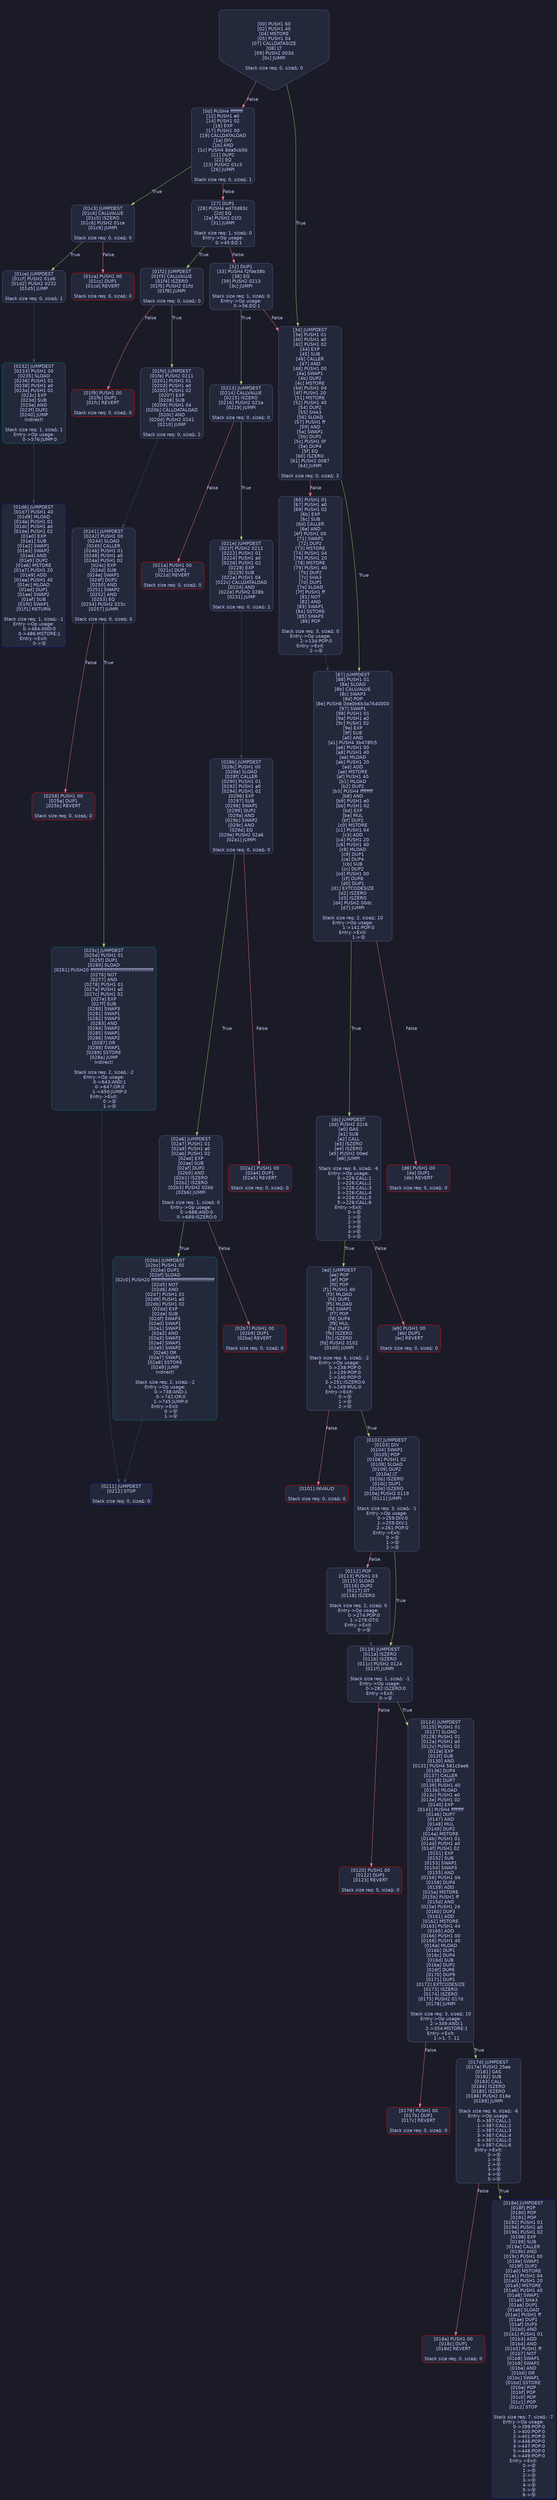 digraph G {
    node [shape=box, style="filled, rounded", color="#565f89", fontcolor="#c0caf5", fontname="Helvetica", fillcolor="#24283b"];
    edge [color="#414868", fontcolor="#c0caf5", fontname="Helvetica"];
    bgcolor="#1a1b26";
    0 [ label = "[00] PUSH1 60
[02] PUSH1 40
[04] MSTORE
[05] PUSH1 04
[07] CALLDATASIZE
[08] LT
[09] PUSH2 003d
[0c] JUMPI

Stack size req: 0, sizeΔ: 0
" shape = invhouse]
    1 [ label = "[0d] PUSH4 ffffffff
[12] PUSH1 e0
[14] PUSH1 02
[16] EXP
[17] PUSH1 00
[19] CALLDATALOAD
[1a] DIV
[1b] AND
[1c] PUSH4 8da5cb5b
[21] DUP2
[22] EQ
[23] PUSH2 01c3
[26] JUMPI

Stack size req: 0, sizeΔ: 1
"]
    2 [ label = "[27] DUP1
[28] PUSH4 ed70d83c
[2d] EQ
[2e] PUSH2 01f2
[31] JUMPI

Stack size req: 1, sizeΔ: 0
Entry->Op usage:
	0->45:EQ:1
"]
    3 [ label = "[32] DUP1
[33] PUSH4 f2fde38b
[38] EQ
[39] PUSH2 0213
[3c] JUMPI

Stack size req: 1, sizeΔ: 0
Entry->Op usage:
	0->56:EQ:1
"]
    4 [ label = "[3d] JUMPDEST
[3e] PUSH1 01
[40] PUSH1 a0
[42] PUSH1 02
[44] EXP
[45] SUB
[46] CALLER
[47] AND
[48] PUSH1 00
[4a] SWAP1
[4b] DUP2
[4c] MSTORE
[4d] PUSH1 04
[4f] PUSH1 20
[51] MSTORE
[52] PUSH1 40
[54] DUP2
[55] SHA3
[56] SLOAD
[57] PUSH1 ff
[59] AND
[5a] SWAP1
[5b] DUP1
[5c] PUSH1 0f
[5e] DUP4
[5f] EQ
[60] ISZERO
[61] PUSH2 0087
[64] JUMPI

Stack size req: 0, sizeΔ: 3
"]
    5 [ label = "[65] PUSH1 01
[67] PUSH1 a0
[69] PUSH1 02
[6b] EXP
[6c] SUB
[6d] CALLER
[6e] AND
[6f] PUSH1 00
[71] SWAP1
[72] DUP2
[73] MSTORE
[74] PUSH1 04
[76] PUSH1 20
[78] MSTORE
[79] PUSH1 40
[7b] DUP2
[7c] SHA3
[7d] DUP1
[7e] SLOAD
[7f] PUSH1 ff
[81] NOT
[82] AND
[83] SWAP1
[84] SSTORE
[85] SWAP3
[86] POP

Stack size req: 3, sizeΔ: 0
Entry->Op usage:
	2->134:POP:0
Entry->Exit:
	2->😵
"]
    6 [ label = "[87] JUMPDEST
[88] PUSH1 01
[8a] SLOAD
[8b] CALLVALUE
[8c] SWAP3
[8d] POP
[8e] PUSH8 0de0b6b3a7640000
[97] SWAP1
[98] PUSH1 01
[9a] PUSH1 a0
[9c] PUSH1 02
[9e] EXP
[9f] SUB
[a0] AND
[a1] PUSH4 3b478fc5
[a6] PUSH1 00
[a8] PUSH1 40
[aa] MLOAD
[ab] PUSH1 20
[ad] ADD
[ae] MSTORE
[af] PUSH1 40
[b1] MLOAD
[b2] DUP2
[b3] PUSH4 ffffffff
[b8] AND
[b9] PUSH1 e0
[bb] PUSH1 02
[bd] EXP
[be] MUL
[bf] DUP2
[c0] MSTORE
[c1] PUSH1 04
[c3] ADD
[c4] PUSH1 20
[c6] PUSH1 40
[c8] MLOAD
[c9] DUP1
[ca] DUP4
[cb] SUB
[cc] DUP2
[cd] PUSH1 00
[cf] DUP8
[d0] DUP1
[d1] EXTCODESIZE
[d2] ISZERO
[d3] ISZERO
[d4] PUSH2 00dc
[d7] JUMPI

Stack size req: 2, sizeΔ: 10
Entry->Op usage:
	1->141:POP:0
Entry->Exit:
	1->😵
"]
    7 [ label = "[d8] PUSH1 00
[da] DUP1
[db] REVERT

Stack size req: 0, sizeΔ: 0
" color = "red"]
    8 [ label = "[dc] JUMPDEST
[dd] PUSH2 02c6
[e0] GAS
[e1] SUB
[e2] CALL
[e3] ISZERO
[e4] ISZERO
[e5] PUSH2 00ed
[e8] JUMPI

Stack size req: 6, sizeΔ: -6
Entry->Op usage:
	0->226:CALL:1
	1->226:CALL:2
	2->226:CALL:3
	3->226:CALL:4
	4->226:CALL:5
	5->226:CALL:6
Entry->Exit:
	0->😵
	1->😵
	2->😵
	3->😵
	4->😵
	5->😵
"]
    9 [ label = "[e9] PUSH1 00
[eb] DUP1
[ec] REVERT

Stack size req: 0, sizeΔ: 0
" color = "red"]
    10 [ label = "[ed] JUMPDEST
[ee] POP
[ef] POP
[f0] POP
[f1] PUSH1 40
[f3] MLOAD
[f4] DUP1
[f5] MLOAD
[f6] SWAP1
[f7] POP
[f8] DUP4
[f9] MUL
[fa] DUP2
[fb] ISZERO
[fc] ISZERO
[fd] PUSH2 0102
[0100] JUMPI

Stack size req: 6, sizeΔ: -2
Entry->Op usage:
	0->238:POP:0
	1->239:POP:0
	2->240:POP:0
	3->251:ISZERO:0
	5->249:MUL:0
Entry->Exit:
	0->😵
	1->😵
	2->😵
"]
    11 [ label = "[0101] INVALID

Stack size req: 0, sizeΔ: 0
" color = "red"]
    12 [ label = "[0102] JUMPDEST
[0103] DIV
[0104] SWAP1
[0105] POP
[0106] PUSH1 02
[0108] SLOAD
[0109] DUP2
[010a] LT
[010b] ISZERO
[010c] DUP1
[010d] ISZERO
[010e] PUSH2 0119
[0111] JUMPI

Stack size req: 3, sizeΔ: -1
Entry->Op usage:
	0->259:DIV:0
	1->259:DIV:1
	2->261:POP:0
Entry->Exit:
	0->😵
	1->😵
	2->😵
"]
    13 [ label = "[0112] POP
[0113] PUSH1 03
[0115] SLOAD
[0116] DUP2
[0117] GT
[0118] ISZERO

Stack size req: 2, sizeΔ: 0
Entry->Op usage:
	0->274:POP:0
	1->279:GT:0
Entry->Exit:
	0->😵
"]
    14 [ label = "[0119] JUMPDEST
[011a] ISZERO
[011b] ISZERO
[011c] PUSH2 0124
[011f] JUMPI

Stack size req: 1, sizeΔ: -1
Entry->Op usage:
	0->282:ISZERO:0
Entry->Exit:
	0->😵
"]
    15 [ label = "[0120] PUSH1 00
[0122] DUP1
[0123] REVERT

Stack size req: 0, sizeΔ: 0
" color = "red"]
    16 [ label = "[0124] JUMPDEST
[0125] PUSH1 01
[0127] SLOAD
[0128] PUSH1 01
[012a] PUSH1 a0
[012c] PUSH1 02
[012e] EXP
[012f] SUB
[0130] AND
[0131] PUSH4 581c5ae6
[0136] DUP4
[0137] CALLER
[0138] DUP7
[0139] PUSH1 40
[013b] MLOAD
[013c] PUSH1 e0
[013e] PUSH1 02
[0140] EXP
[0141] PUSH4 ffffffff
[0146] DUP7
[0147] AND
[0148] MUL
[0149] DUP2
[014a] MSTORE
[014b] PUSH1 01
[014d] PUSH1 a0
[014f] PUSH1 02
[0151] EXP
[0152] SUB
[0153] SWAP1
[0154] SWAP3
[0155] AND
[0156] PUSH1 04
[0158] DUP4
[0159] ADD
[015a] MSTORE
[015b] PUSH1 ff
[015d] AND
[015e] PUSH1 24
[0160] DUP3
[0161] ADD
[0162] MSTORE
[0163] PUSH1 44
[0165] ADD
[0166] PUSH1 00
[0168] PUSH1 40
[016a] MLOAD
[016b] DUP1
[016c] DUP4
[016d] SUB
[016e] DUP2
[016f] DUP6
[0170] DUP9
[0171] DUP1
[0172] EXTCODESIZE
[0173] ISZERO
[0174] ISZERO
[0175] PUSH2 017d
[0178] JUMPI

Stack size req: 3, sizeΔ: 10
Entry->Op usage:
	2->349:AND:1
	2->354:MSTORE:1
Entry->Exit:
	1->1, 7, 11
"]
    17 [ label = "[0179] PUSH1 00
[017b] DUP1
[017c] REVERT

Stack size req: 0, sizeΔ: 0
" color = "red"]
    18 [ label = "[017d] JUMPDEST
[017e] PUSH2 25ee
[0181] GAS
[0182] SUB
[0183] CALL
[0184] ISZERO
[0185] ISZERO
[0186] PUSH2 018e
[0189] JUMPI

Stack size req: 6, sizeΔ: -6
Entry->Op usage:
	0->387:CALL:1
	1->387:CALL:2
	2->387:CALL:3
	3->387:CALL:4
	4->387:CALL:5
	5->387:CALL:6
Entry->Exit:
	0->😵
	1->😵
	2->😵
	3->😵
	4->😵
	5->😵
"]
    19 [ label = "[018a] PUSH1 00
[018c] DUP1
[018d] REVERT

Stack size req: 0, sizeΔ: 0
" color = "red"]
    20 [ label = "[018e] JUMPDEST
[018f] POP
[0190] POP
[0191] POP
[0192] PUSH1 01
[0194] PUSH1 a0
[0196] PUSH1 02
[0198] EXP
[0199] SUB
[019a] CALLER
[019b] AND
[019c] PUSH1 00
[019e] SWAP1
[019f] DUP2
[01a0] MSTORE
[01a1] PUSH1 04
[01a3] PUSH1 20
[01a5] MSTORE
[01a6] PUSH1 40
[01a8] SWAP1
[01a9] SHA3
[01aa] DUP1
[01ab] SLOAD
[01ac] PUSH1 ff
[01ae] DUP1
[01af] DUP3
[01b0] AND
[01b1] PUSH1 01
[01b3] ADD
[01b4] AND
[01b5] PUSH1 ff
[01b7] NOT
[01b8] SWAP1
[01b9] SWAP2
[01ba] AND
[01bb] OR
[01bc] SWAP1
[01bd] SSTORE
[01be] POP
[01bf] POP
[01c0] POP
[01c1] POP
[01c2] STOP

Stack size req: 7, sizeΔ: -7
Entry->Op usage:
	0->399:POP:0
	1->400:POP:0
	2->401:POP:0
	3->446:POP:0
	4->447:POP:0
	5->448:POP:0
	6->449:POP:0
Entry->Exit:
	0->😵
	1->😵
	2->😵
	3->😵
	4->😵
	5->😵
	6->😵
" color = "darkblue"]
    21 [ label = "[01c3] JUMPDEST
[01c4] CALLVALUE
[01c5] ISZERO
[01c6] PUSH2 01ce
[01c9] JUMPI

Stack size req: 0, sizeΔ: 0
"]
    22 [ label = "[01ca] PUSH1 00
[01cc] DUP1
[01cd] REVERT

Stack size req: 0, sizeΔ: 0
" color = "red"]
    23 [ label = "[01ce] JUMPDEST
[01cf] PUSH2 01d6
[01d2] PUSH2 0232
[01d5] JUMP

Stack size req: 0, sizeΔ: 1
"]
    24 [ label = "[01d6] JUMPDEST
[01d7] PUSH1 40
[01d9] MLOAD
[01da] PUSH1 01
[01dc] PUSH1 a0
[01de] PUSH1 02
[01e0] EXP
[01e1] SUB
[01e2] SWAP1
[01e3] SWAP2
[01e4] AND
[01e5] DUP2
[01e6] MSTORE
[01e7] PUSH1 20
[01e9] ADD
[01ea] PUSH1 40
[01ec] MLOAD
[01ed] DUP1
[01ee] SWAP2
[01ef] SUB
[01f0] SWAP1
[01f1] RETURN

Stack size req: 1, sizeΔ: -1
Entry->Op usage:
	0->484:AND:0
	0->486:MSTORE:1
Entry->Exit:
	0->😵
" color = "darkblue"]
    25 [ label = "[01f2] JUMPDEST
[01f3] CALLVALUE
[01f4] ISZERO
[01f5] PUSH2 01fd
[01f8] JUMPI

Stack size req: 0, sizeΔ: 0
"]
    26 [ label = "[01f9] PUSH1 00
[01fb] DUP1
[01fc] REVERT

Stack size req: 0, sizeΔ: 0
" color = "red"]
    27 [ label = "[01fd] JUMPDEST
[01fe] PUSH2 0211
[0201] PUSH1 01
[0203] PUSH1 a0
[0205] PUSH1 02
[0207] EXP
[0208] SUB
[0209] PUSH1 04
[020b] CALLDATALOAD
[020c] AND
[020d] PUSH2 0241
[0210] JUMP

Stack size req: 0, sizeΔ: 2
"]
    28 [ label = "[0211] JUMPDEST
[0212] STOP

Stack size req: 0, sizeΔ: 0
" color = "darkblue"]
    29 [ label = "[0213] JUMPDEST
[0214] CALLVALUE
[0215] ISZERO
[0216] PUSH2 021e
[0219] JUMPI

Stack size req: 0, sizeΔ: 0
"]
    30 [ label = "[021a] PUSH1 00
[021c] DUP1
[021d] REVERT

Stack size req: 0, sizeΔ: 0
" color = "red"]
    31 [ label = "[021e] JUMPDEST
[021f] PUSH2 0211
[0222] PUSH1 01
[0224] PUSH1 a0
[0226] PUSH1 02
[0228] EXP
[0229] SUB
[022a] PUSH1 04
[022c] CALLDATALOAD
[022d] AND
[022e] PUSH2 028b
[0231] JUMP

Stack size req: 0, sizeΔ: 2
"]
    32 [ label = "[0232] JUMPDEST
[0233] PUSH1 00
[0235] SLOAD
[0236] PUSH1 01
[0238] PUSH1 a0
[023a] PUSH1 02
[023c] EXP
[023d] SUB
[023e] AND
[023f] DUP2
[0240] JUMP
Indirect!

Stack size req: 1, sizeΔ: 1
Entry->Op usage:
	0->576:JUMP:0
" color = "teal"]
    33 [ label = "[0241] JUMPDEST
[0242] PUSH1 00
[0244] SLOAD
[0245] CALLER
[0246] PUSH1 01
[0248] PUSH1 a0
[024a] PUSH1 02
[024c] EXP
[024d] SUB
[024e] SWAP1
[024f] DUP2
[0250] AND
[0251] SWAP2
[0252] AND
[0253] EQ
[0254] PUSH2 025c
[0257] JUMPI

Stack size req: 0, sizeΔ: 0
"]
    34 [ label = "[0258] PUSH1 00
[025a] DUP1
[025b] REVERT

Stack size req: 0, sizeΔ: 0
" color = "red"]
    35 [ label = "[025c] JUMPDEST
[025d] PUSH1 01
[025f] DUP1
[0260] SLOAD
[0261] PUSH20 ffffffffffffffffffffffffffffffffffffffff
[0276] NOT
[0277] AND
[0278] PUSH1 01
[027a] PUSH1 a0
[027c] PUSH1 02
[027e] EXP
[027f] SUB
[0280] SWAP3
[0281] SWAP1
[0282] SWAP3
[0283] AND
[0284] SWAP2
[0285] SWAP1
[0286] SWAP2
[0287] OR
[0288] SWAP1
[0289] SSTORE
[028a] JUMP
Indirect!

Stack size req: 2, sizeΔ: -2
Entry->Op usage:
	0->643:AND:1
	0->647:OR:0
	1->650:JUMP:0
Entry->Exit:
	0->😵
	1->😵
" color = "teal"]
    36 [ label = "[028b] JUMPDEST
[028c] PUSH1 00
[028e] SLOAD
[028f] CALLER
[0290] PUSH1 01
[0292] PUSH1 a0
[0294] PUSH1 02
[0296] EXP
[0297] SUB
[0298] SWAP1
[0299] DUP2
[029a] AND
[029b] SWAP2
[029c] AND
[029d] EQ
[029e] PUSH2 02a6
[02a1] JUMPI

Stack size req: 0, sizeΔ: 0
"]
    37 [ label = "[02a2] PUSH1 00
[02a4] DUP1
[02a5] REVERT

Stack size req: 0, sizeΔ: 0
" color = "red"]
    38 [ label = "[02a6] JUMPDEST
[02a7] PUSH1 01
[02a9] PUSH1 a0
[02ab] PUSH1 02
[02ad] EXP
[02ae] SUB
[02af] DUP2
[02b0] AND
[02b1] ISZERO
[02b2] ISZERO
[02b3] PUSH2 02bb
[02b6] JUMPI

Stack size req: 1, sizeΔ: 0
Entry->Op usage:
	0->688:AND:0
	0->689:ISZERO:0
"]
    39 [ label = "[02b7] PUSH1 00
[02b9] DUP1
[02ba] REVERT

Stack size req: 0, sizeΔ: 0
" color = "red"]
    40 [ label = "[02bb] JUMPDEST
[02bc] PUSH1 00
[02be] DUP1
[02bf] SLOAD
[02c0] PUSH20 ffffffffffffffffffffffffffffffffffffffff
[02d5] NOT
[02d6] AND
[02d7] PUSH1 01
[02d9] PUSH1 a0
[02db] PUSH1 02
[02dd] EXP
[02de] SUB
[02df] SWAP3
[02e0] SWAP1
[02e1] SWAP3
[02e2] AND
[02e3] SWAP2
[02e4] SWAP1
[02e5] SWAP2
[02e6] OR
[02e7] SWAP1
[02e8] SSTORE
[02e9] JUMP
Indirect!

Stack size req: 2, sizeΔ: -2
Entry->Op usage:
	0->738:AND:1
	0->742:OR:0
	1->745:JUMP:0
Entry->Exit:
	0->😵
	1->😵
" color = "teal"]
    0 -> 1 [ label = "False" color = "#f7768e"]
    0 -> 4 [ label = "True" color = "#9ece6a"]
    1 -> 2 [ label = "False" color = "#f7768e"]
    1 -> 21 [ label = "True" color = "#9ece6a"]
    2 -> 3 [ label = "False" color = "#f7768e"]
    2 -> 25 [ label = "True" color = "#9ece6a"]
    3 -> 4 [ label = "False" color = "#f7768e"]
    3 -> 29 [ label = "True" color = "#9ece6a"]
    4 -> 5 [ label = "False" color = "#f7768e"]
    4 -> 6 [ label = "True" color = "#9ece6a"]
    5 -> 6 [ ]
    6 -> 7 [ label = "False" color = "#f7768e"]
    6 -> 8 [ label = "True" color = "#9ece6a"]
    8 -> 9 [ label = "False" color = "#f7768e"]
    8 -> 10 [ label = "True" color = "#9ece6a"]
    10 -> 11 [ label = "False" color = "#f7768e"]
    10 -> 12 [ label = "True" color = "#9ece6a"]
    12 -> 13 [ label = "False" color = "#f7768e"]
    12 -> 14 [ label = "True" color = "#9ece6a"]
    13 -> 14 [ ]
    14 -> 15 [ label = "False" color = "#f7768e"]
    14 -> 16 [ label = "True" color = "#9ece6a"]
    16 -> 17 [ label = "False" color = "#f7768e"]
    16 -> 18 [ label = "True" color = "#9ece6a"]
    18 -> 19 [ label = "False" color = "#f7768e"]
    18 -> 20 [ label = "True" color = "#9ece6a"]
    21 -> 22 [ label = "False" color = "#f7768e"]
    21 -> 23 [ label = "True" color = "#9ece6a"]
    23 -> 32 [ ]
    25 -> 26 [ label = "False" color = "#f7768e"]
    25 -> 27 [ label = "True" color = "#9ece6a"]
    27 -> 33 [ ]
    29 -> 30 [ label = "False" color = "#f7768e"]
    29 -> 31 [ label = "True" color = "#9ece6a"]
    31 -> 36 [ ]
    33 -> 34 [ label = "False" color = "#f7768e"]
    33 -> 35 [ label = "True" color = "#9ece6a"]
    36 -> 37 [ label = "False" color = "#f7768e"]
    36 -> 38 [ label = "True" color = "#9ece6a"]
    38 -> 39 [ label = "False" color = "#f7768e"]
    38 -> 40 [ label = "True" color = "#9ece6a"]
    32 -> 24 [ ]
    35 -> 28 [ ]
    40 -> 28 [ ]

}
